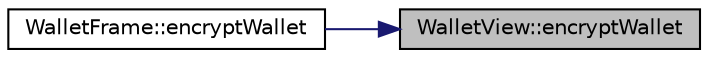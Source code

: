 digraph "WalletView::encryptWallet"
{
 // LATEX_PDF_SIZE
  edge [fontname="Helvetica",fontsize="10",labelfontname="Helvetica",labelfontsize="10"];
  node [fontname="Helvetica",fontsize="10",shape=record];
  rankdir="RL";
  Node15 [label="WalletView::encryptWallet",height=0.2,width=0.4,color="black", fillcolor="grey75", style="filled", fontcolor="black",tooltip=" "];
  Node15 -> Node16 [dir="back",color="midnightblue",fontsize="10",style="solid"];
  Node16 [label="WalletFrame::encryptWallet",height=0.2,width=0.4,color="black", fillcolor="white", style="filled",URL="$class_wallet_frame.html#a8a9a419ba3e249f29fe321f2d789b761",tooltip=" "];
}
